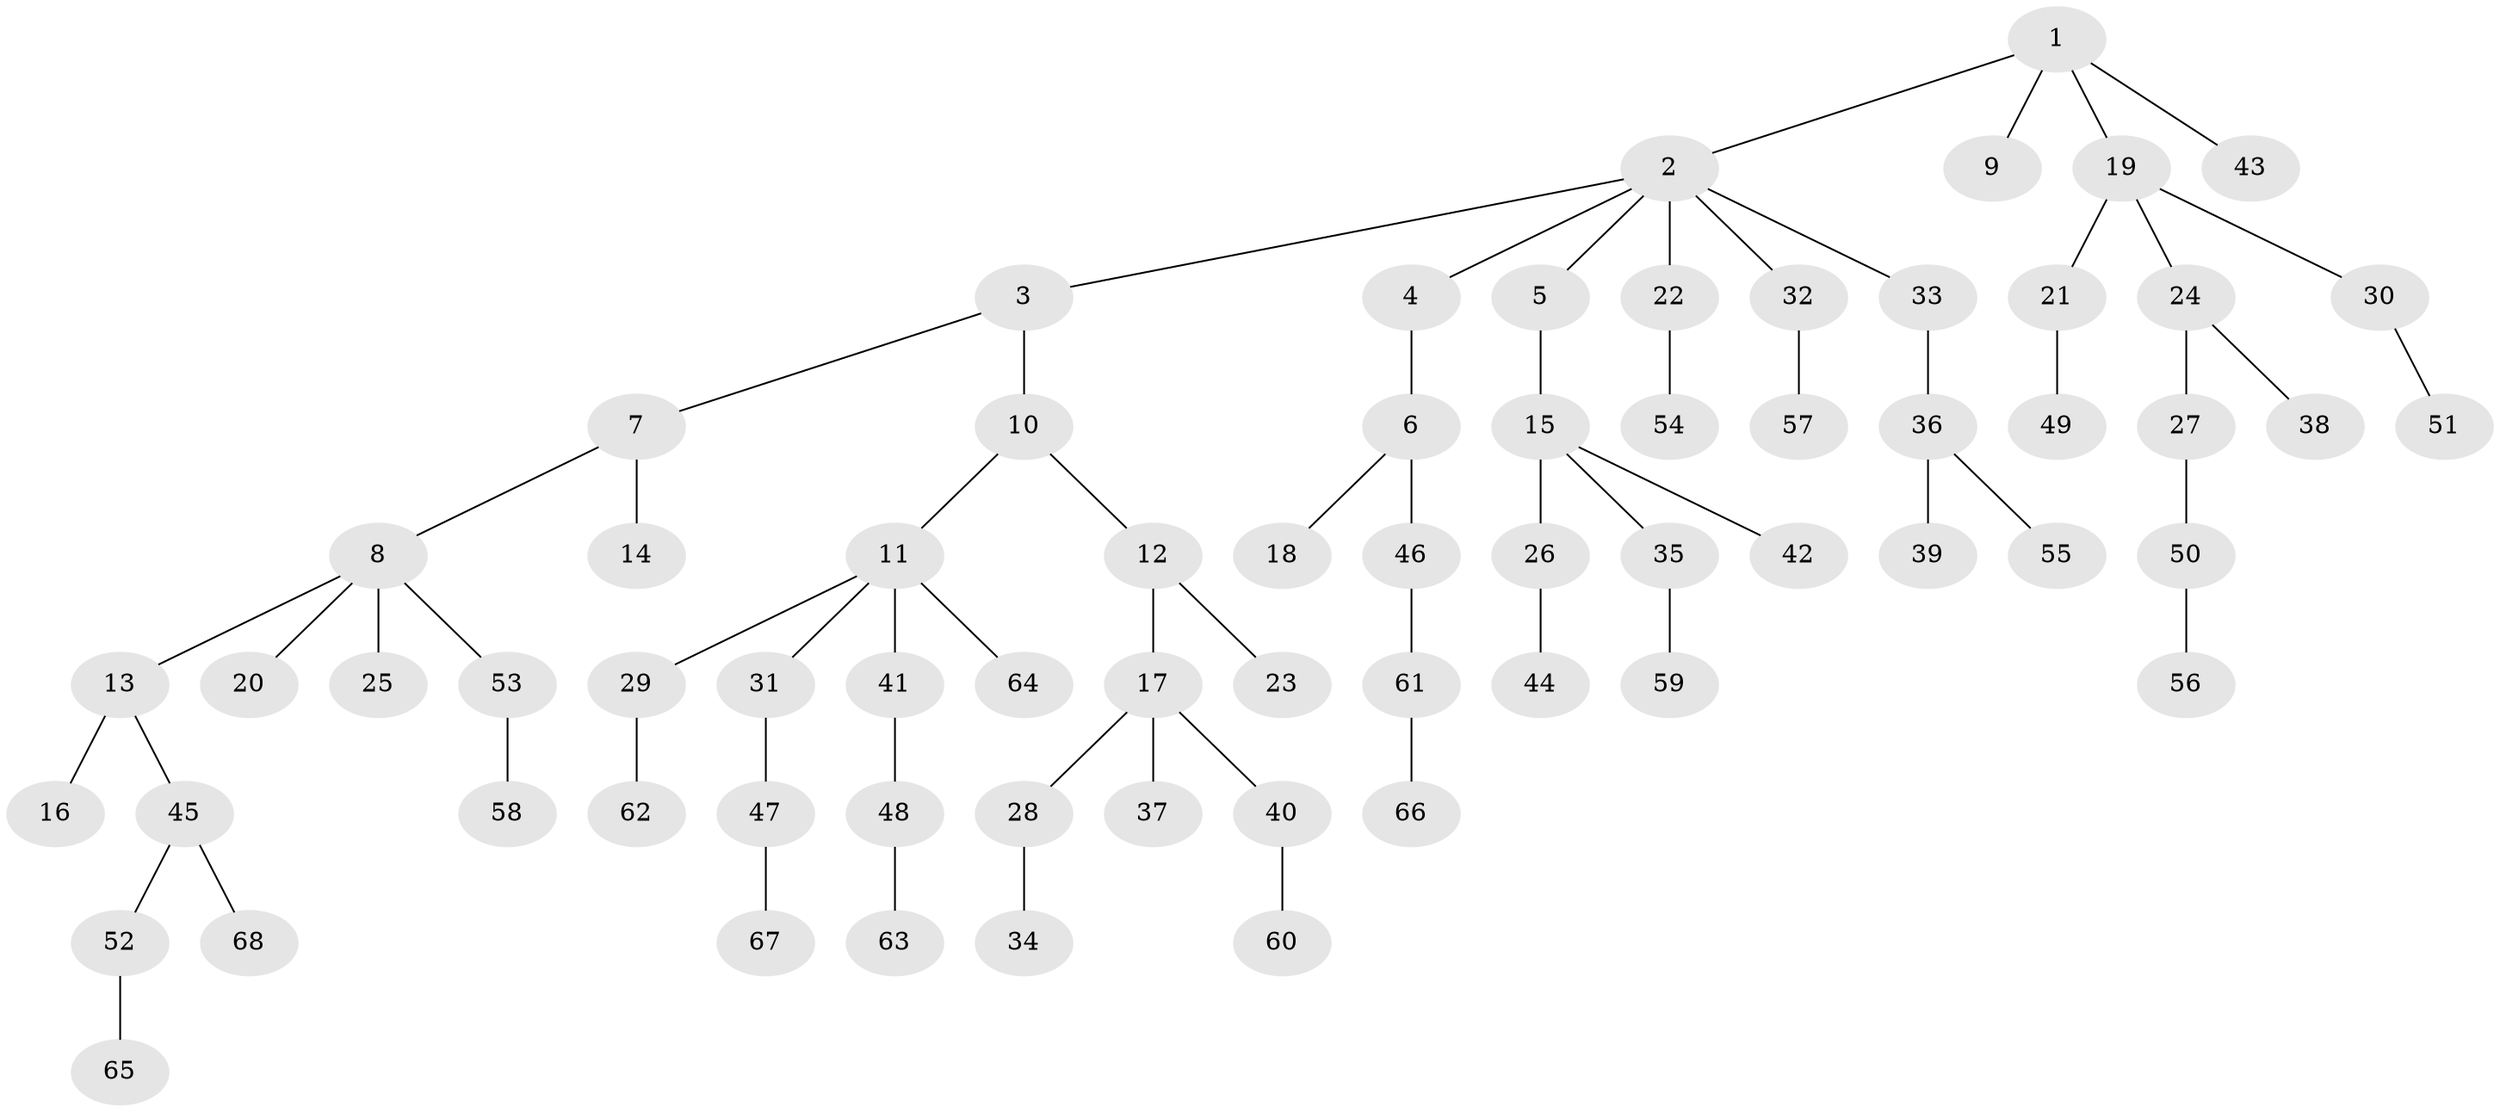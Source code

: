 // Generated by graph-tools (version 1.1) at 2025/50/03/09/25 03:50:18]
// undirected, 68 vertices, 67 edges
graph export_dot {
graph [start="1"]
  node [color=gray90,style=filled];
  1;
  2;
  3;
  4;
  5;
  6;
  7;
  8;
  9;
  10;
  11;
  12;
  13;
  14;
  15;
  16;
  17;
  18;
  19;
  20;
  21;
  22;
  23;
  24;
  25;
  26;
  27;
  28;
  29;
  30;
  31;
  32;
  33;
  34;
  35;
  36;
  37;
  38;
  39;
  40;
  41;
  42;
  43;
  44;
  45;
  46;
  47;
  48;
  49;
  50;
  51;
  52;
  53;
  54;
  55;
  56;
  57;
  58;
  59;
  60;
  61;
  62;
  63;
  64;
  65;
  66;
  67;
  68;
  1 -- 2;
  1 -- 9;
  1 -- 19;
  1 -- 43;
  2 -- 3;
  2 -- 4;
  2 -- 5;
  2 -- 22;
  2 -- 32;
  2 -- 33;
  3 -- 7;
  3 -- 10;
  4 -- 6;
  5 -- 15;
  6 -- 18;
  6 -- 46;
  7 -- 8;
  7 -- 14;
  8 -- 13;
  8 -- 20;
  8 -- 25;
  8 -- 53;
  10 -- 11;
  10 -- 12;
  11 -- 29;
  11 -- 31;
  11 -- 41;
  11 -- 64;
  12 -- 17;
  12 -- 23;
  13 -- 16;
  13 -- 45;
  15 -- 26;
  15 -- 35;
  15 -- 42;
  17 -- 28;
  17 -- 37;
  17 -- 40;
  19 -- 21;
  19 -- 24;
  19 -- 30;
  21 -- 49;
  22 -- 54;
  24 -- 27;
  24 -- 38;
  26 -- 44;
  27 -- 50;
  28 -- 34;
  29 -- 62;
  30 -- 51;
  31 -- 47;
  32 -- 57;
  33 -- 36;
  35 -- 59;
  36 -- 39;
  36 -- 55;
  40 -- 60;
  41 -- 48;
  45 -- 52;
  45 -- 68;
  46 -- 61;
  47 -- 67;
  48 -- 63;
  50 -- 56;
  52 -- 65;
  53 -- 58;
  61 -- 66;
}
